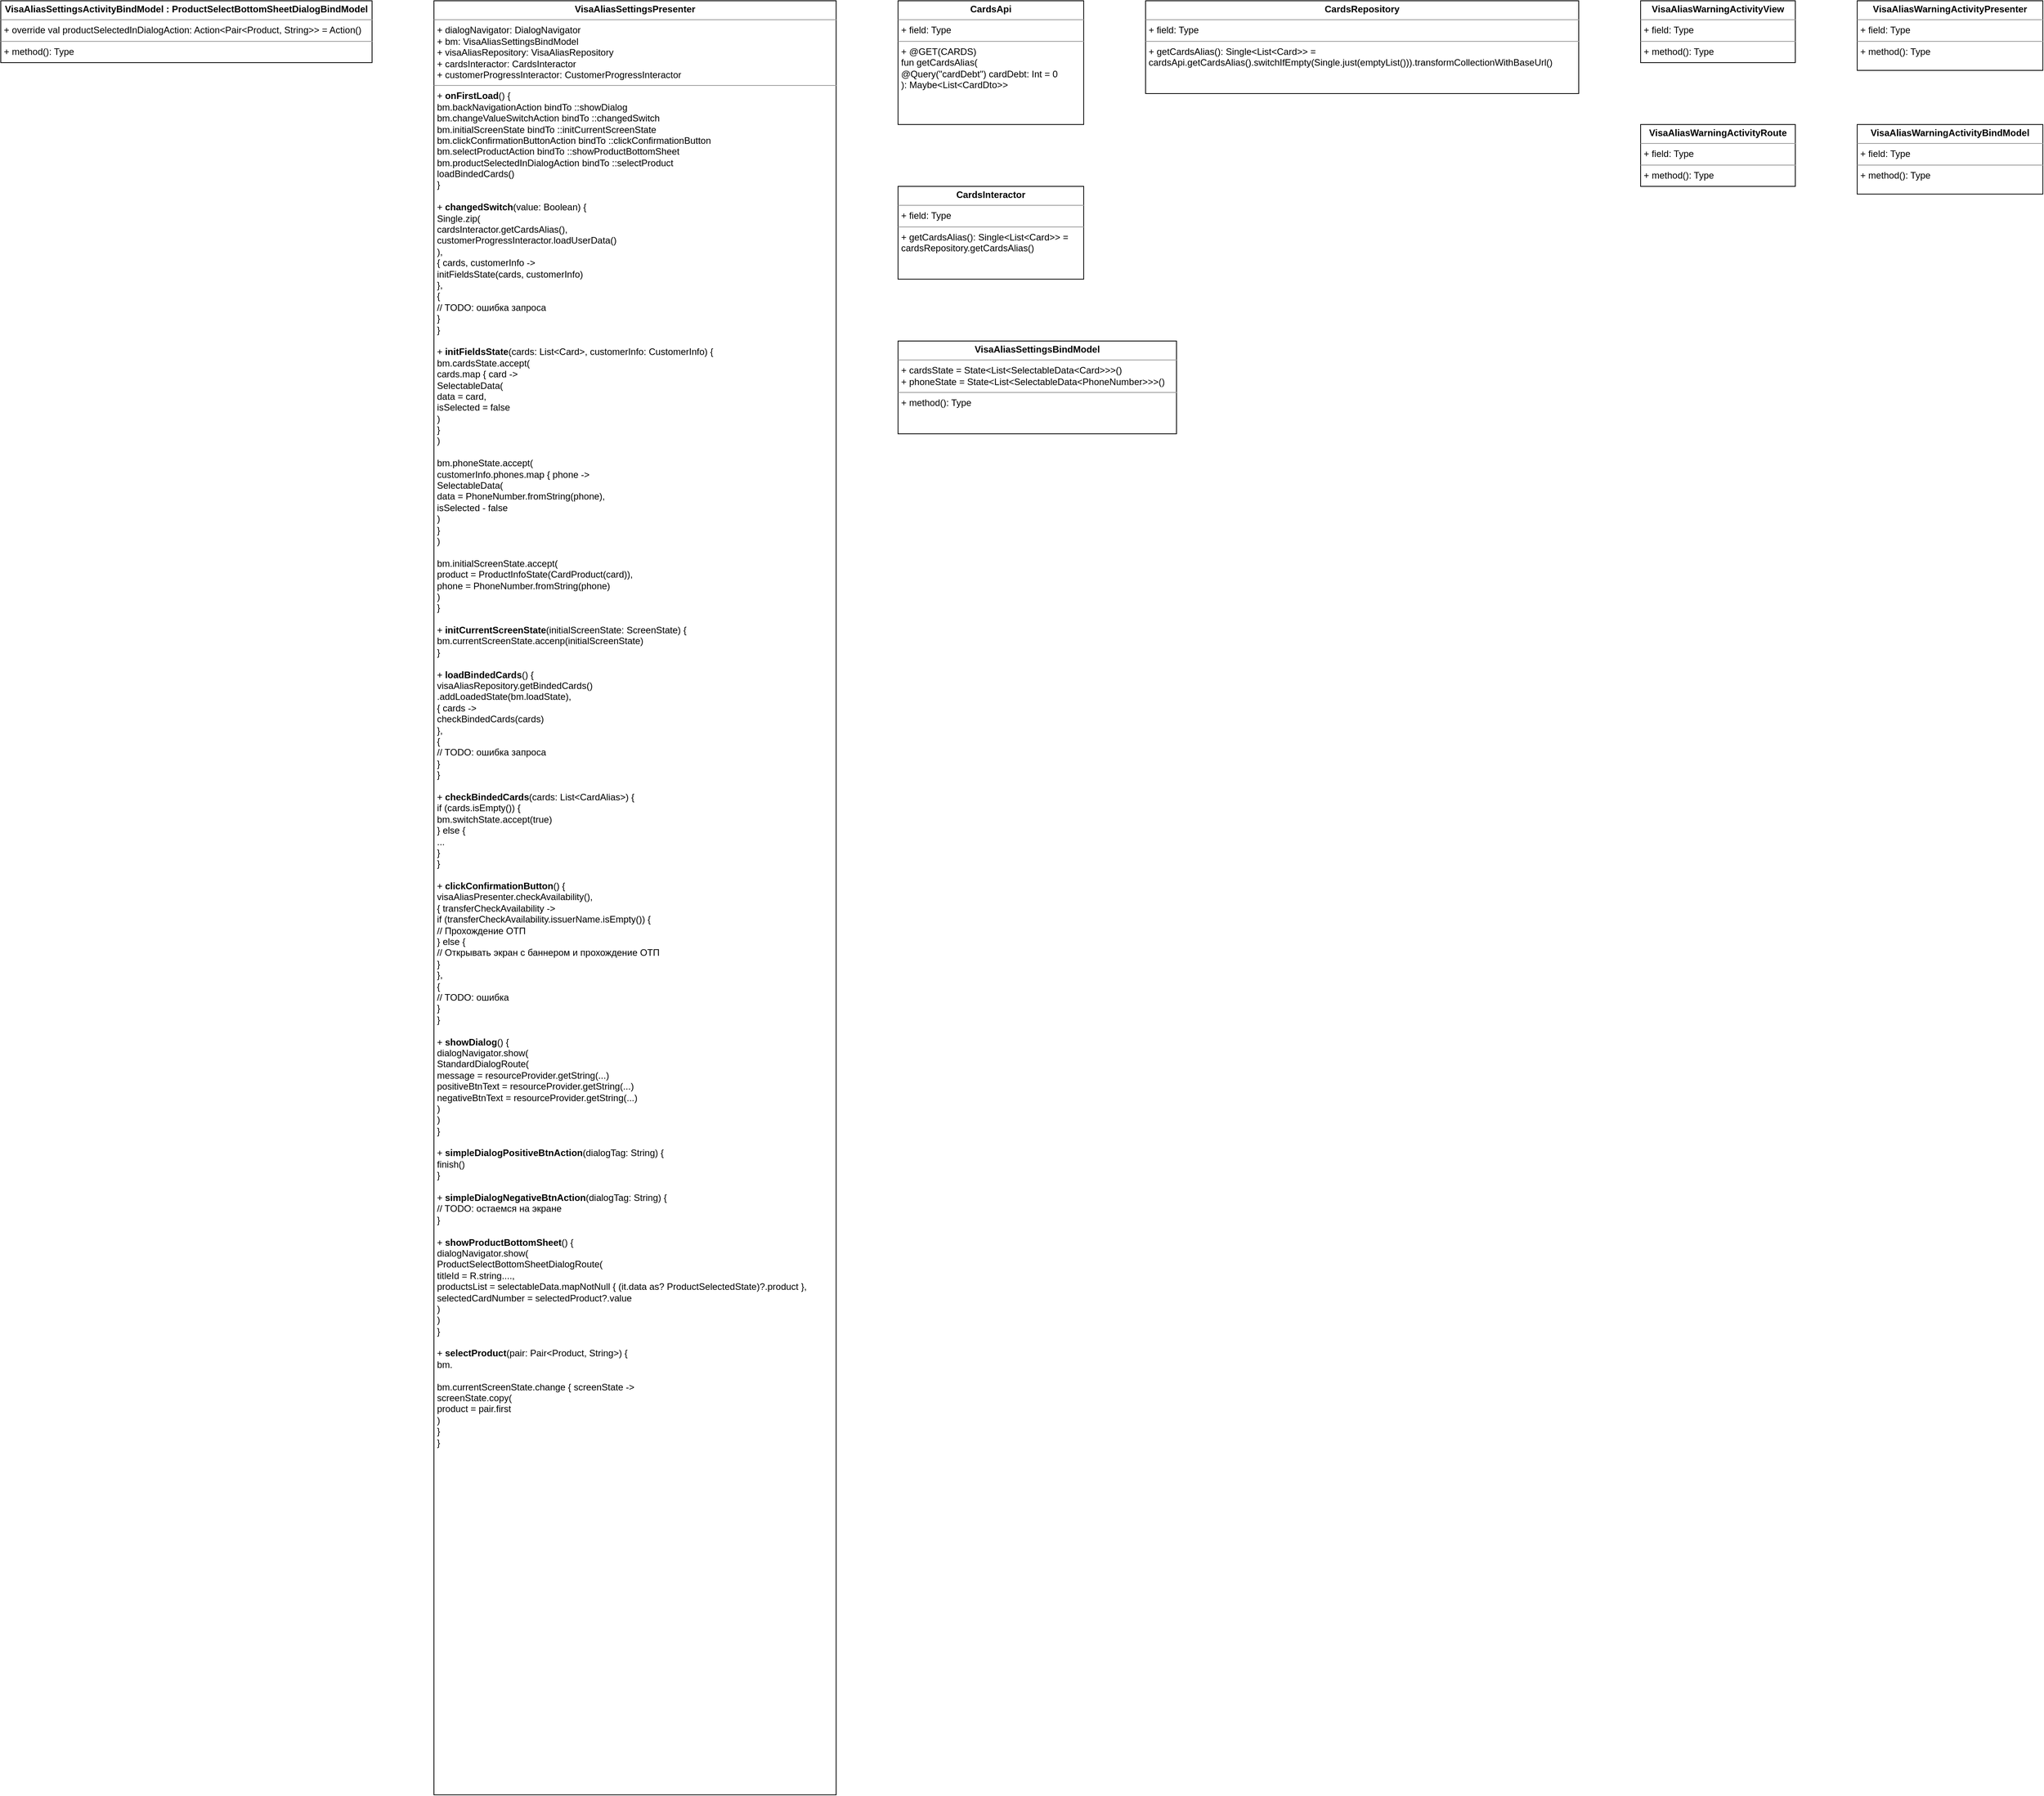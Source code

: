 <mxfile version="16.5.3" type="github">
  <diagram id="dYaKm0zOiIkTefgdSqAL" name="Page-1">
    <mxGraphModel dx="2628" dy="965" grid="1" gridSize="10" guides="1" tooltips="1" connect="1" arrows="1" fold="1" page="1" pageScale="1" pageWidth="850" pageHeight="1100" math="0" shadow="0">
      <root>
        <mxCell id="0" />
        <mxCell id="1" parent="0" />
        <mxCell id="R8p8swTbhKfgt5eax4jr-1" value="&lt;p style=&quot;margin: 0px ; margin-top: 4px ; text-align: center&quot;&gt;&lt;b&gt;VisaAliasSettingsPresenter&lt;/b&gt;&lt;/p&gt;&lt;hr size=&quot;1&quot;&gt;&lt;p style=&quot;margin: 0px ; margin-left: 4px&quot;&gt;+ dialogNavigator: DialogNavigator&lt;br&gt;+ bm: VisaAliasSettingsBindModel&lt;br&gt;&lt;/p&gt;&lt;p style=&quot;margin: 0px ; margin-left: 4px&quot;&gt;+ visaAliasRepository: VisaAliasRepository&lt;/p&gt;&lt;p style=&quot;margin: 0px ; margin-left: 4px&quot;&gt;+ cardsInteractor: CardsInteractor&lt;/p&gt;&lt;p style=&quot;margin: 0px ; margin-left: 4px&quot;&gt;+ customerProgressInteractor: CustomerProgressInteractor&lt;br&gt;&lt;/p&gt;&lt;hr size=&quot;1&quot;&gt;&lt;p style=&quot;margin: 0px ; margin-left: 4px&quot;&gt;+ &lt;b&gt;onFirstLoad&lt;/b&gt;() {&lt;/p&gt;&lt;p style=&quot;margin: 0px ; margin-left: 4px&quot;&gt;bm.backNavigationAction bindTo ::showDialog&lt;br&gt;&lt;/p&gt;&lt;p style=&quot;margin: 0px ; margin-left: 4px&quot;&gt;bm.changeValueSwitchAction bindTo ::changedSwitch&lt;/p&gt;&lt;p style=&quot;margin: 0px ; margin-left: 4px&quot;&gt;bm.initialScreenState bindTo ::initCurrentScreenState&lt;/p&gt;&lt;p style=&quot;margin: 0px ; margin-left: 4px&quot;&gt;bm.clickConfirmationButtonAction bindTo ::clickConfirmationButton&lt;/p&gt;&lt;p style=&quot;margin: 0px ; margin-left: 4px&quot;&gt;bm.selectProductAction bindTo ::showProductBottomSheet&lt;/p&gt;&lt;p style=&quot;margin: 0px ; margin-left: 4px&quot;&gt;bm.productSelectedInDialogAction bindTo ::selectProduct&lt;br&gt;&lt;/p&gt;&lt;p style=&quot;margin: 0px ; margin-left: 4px&quot;&gt;loadBindedCards()&lt;br&gt;&lt;/p&gt;&lt;p style=&quot;margin: 0px ; margin-left: 4px&quot;&gt;}&lt;/p&gt;&lt;p style=&quot;margin: 0px ; margin-left: 4px&quot;&gt;&lt;br&gt;&lt;/p&gt;&lt;p style=&quot;margin: 0px ; margin-left: 4px&quot;&gt;+ &lt;b&gt;changedSwitch&lt;/b&gt;(value: Boolean) {&lt;/p&gt;&lt;p style=&quot;margin: 0px ; margin-left: 4px&quot;&gt;Single.zip(&lt;/p&gt;&lt;p style=&quot;margin: 0px ; margin-left: 4px&quot;&gt;cardsInteractor.getCardsAlias(),&lt;/p&gt;&lt;p style=&quot;margin: 0px ; margin-left: 4px&quot;&gt;customerProgressInteractor.loadUserData()&lt;br&gt;&lt;/p&gt;&lt;p style=&quot;margin: 0px ; margin-left: 4px&quot;&gt;),&lt;/p&gt;&lt;p style=&quot;margin: 0px ; margin-left: 4px&quot;&gt;{ cards, customerInfo -&amp;gt;&lt;br&gt;&lt;/p&gt;&lt;p style=&quot;margin: 0px ; margin-left: 4px&quot;&gt;initFieldsState(cards, customerInfo)&lt;br&gt;&lt;/p&gt;&lt;p style=&quot;margin: 0px ; margin-left: 4px&quot;&gt;},&lt;/p&gt;&lt;p style=&quot;margin: 0px ; margin-left: 4px&quot;&gt;{&lt;/p&gt;&lt;p style=&quot;margin: 0px ; margin-left: 4px&quot;&gt;// TODO: ошибка запроса&lt;br&gt;&lt;/p&gt;&lt;p style=&quot;margin: 0px ; margin-left: 4px&quot;&gt;}&lt;br&gt;&lt;/p&gt;&lt;p style=&quot;margin: 0px ; margin-left: 4px&quot;&gt;}&lt;/p&gt;&lt;p style=&quot;margin: 0px ; margin-left: 4px&quot;&gt;&lt;br&gt;&lt;/p&gt;&lt;p style=&quot;margin: 0px ; margin-left: 4px&quot;&gt;+ &lt;b&gt;initFieldsState&lt;/b&gt;(cards: List&amp;lt;Card&amp;gt;, customerInfo: CustomerInfo) {&lt;/p&gt;&lt;p style=&quot;margin: 0px ; margin-left: 4px&quot;&gt;bm.cardsState.accept(&lt;/p&gt;&lt;p style=&quot;margin: 0px ; margin-left: 4px&quot;&gt;cards.map { card -&amp;gt;&lt;br&gt;&lt;/p&gt;&lt;p style=&quot;margin: 0px ; margin-left: 4px&quot;&gt;SelectableData(&lt;/p&gt;&lt;p style=&quot;margin: 0px ; margin-left: 4px&quot;&gt;data = card,&lt;/p&gt;&lt;p style=&quot;margin: 0px ; margin-left: 4px&quot;&gt;isSelected = false&lt;br&gt;&lt;/p&gt;&lt;p style=&quot;margin: 0px ; margin-left: 4px&quot;&gt;)&lt;br&gt;&lt;/p&gt;&lt;p style=&quot;margin: 0px ; margin-left: 4px&quot;&gt;}&lt;br&gt;&lt;/p&gt;&lt;p style=&quot;margin: 0px ; margin-left: 4px&quot;&gt;)&lt;/p&gt;&lt;p style=&quot;margin: 0px ; margin-left: 4px&quot;&gt;&lt;br&gt;&lt;/p&gt;&lt;p style=&quot;margin: 0px ; margin-left: 4px&quot;&gt;bm.phoneState.accept(&lt;/p&gt;&lt;p style=&quot;margin: 0px ; margin-left: 4px&quot;&gt;customerInfo.phones.map { phone -&amp;gt;&lt;br&gt;&lt;/p&gt;&lt;p style=&quot;margin: 0px ; margin-left: 4px&quot;&gt;SelectableData(&lt;/p&gt;&lt;p style=&quot;margin: 0px ; margin-left: 4px&quot;&gt;data = PhoneNumber.fromString(phone),&lt;/p&gt;&lt;p style=&quot;margin: 0px ; margin-left: 4px&quot;&gt;isSelected - false&lt;br&gt;&lt;/p&gt;&lt;p style=&quot;margin: 0px ; margin-left: 4px&quot;&gt;)&lt;br&gt;&lt;/p&gt;&lt;p style=&quot;margin: 0px ; margin-left: 4px&quot;&gt;}&lt;br&gt;&lt;/p&gt;&lt;p style=&quot;margin: 0px ; margin-left: 4px&quot;&gt;)&lt;br&gt;&lt;/p&gt;&lt;p style=&quot;margin: 0px ; margin-left: 4px&quot;&gt;&lt;br&gt;&lt;/p&gt;&lt;p style=&quot;margin: 0px ; margin-left: 4px&quot;&gt;bm.initialScreenState.accept(&lt;/p&gt;&lt;p style=&quot;margin: 0px ; margin-left: 4px&quot;&gt;product = ProductInfoState(CardProduct(card)),&lt;/p&gt;&lt;p style=&quot;margin: 0px ; margin-left: 4px&quot;&gt;phone = PhoneNumber.fromString(phone)&lt;br&gt;&lt;/p&gt;&lt;p style=&quot;margin: 0px ; margin-left: 4px&quot;&gt;)&lt;br&gt;&lt;/p&gt;&lt;p style=&quot;margin: 0px ; margin-left: 4px&quot;&gt;}&lt;/p&gt;&lt;p style=&quot;margin: 0px ; margin-left: 4px&quot;&gt;&lt;br&gt;&lt;/p&gt;&lt;p style=&quot;margin: 0px ; margin-left: 4px&quot;&gt;+ &lt;b&gt;initCurrentScreenState&lt;/b&gt;(initialScreenState: ScreenState) {&lt;/p&gt;&lt;p style=&quot;margin: 0px ; margin-left: 4px&quot;&gt;bm.currentScreenState.accenp(initialScreenState)&lt;br&gt;&lt;/p&gt;&lt;p style=&quot;margin: 0px ; margin-left: 4px&quot;&gt;}&lt;br&gt;&lt;/p&gt;&lt;p style=&quot;margin: 0px ; margin-left: 4px&quot;&gt;&lt;br&gt;&lt;/p&gt;&lt;p style=&quot;margin: 0px ; margin-left: 4px&quot;&gt;+ &lt;b&gt;loadBindedCards&lt;/b&gt;() {&lt;/p&gt;&lt;p style=&quot;margin: 0px ; margin-left: 4px&quot;&gt;visaAliasRepository.getBindedCards()&lt;/p&gt;&lt;p style=&quot;margin: 0px ; margin-left: 4px&quot;&gt;.addLoadedState(bm.loadState),&lt;/p&gt;&lt;p style=&quot;margin: 0px ; margin-left: 4px&quot;&gt;{ cards -&amp;gt;&lt;br&gt;&lt;/p&gt;&lt;p style=&quot;margin: 0px ; margin-left: 4px&quot;&gt;checkBindedCards(cards)&lt;br&gt;&lt;/p&gt;&lt;p style=&quot;margin: 0px ; margin-left: 4px&quot;&gt;},&lt;/p&gt;&lt;p style=&quot;margin: 0px ; margin-left: 4px&quot;&gt;{&lt;/p&gt;&lt;p style=&quot;margin: 0px ; margin-left: 4px&quot;&gt;// TODO: ошибка запроса&lt;br&gt;&lt;/p&gt;&lt;p style=&quot;margin: 0px ; margin-left: 4px&quot;&gt;}&lt;br&gt;&lt;/p&gt;&lt;p style=&quot;margin: 0px ; margin-left: 4px&quot;&gt;}&lt;/p&gt;&lt;p style=&quot;margin: 0px ; margin-left: 4px&quot;&gt;&lt;br&gt;&lt;/p&gt;&lt;p style=&quot;margin: 0px ; margin-left: 4px&quot;&gt;+ &lt;b&gt;checkBindedCards&lt;/b&gt;(cards: List&amp;lt;CardAlias&amp;gt;) {&lt;/p&gt;&lt;p style=&quot;margin: 0px ; margin-left: 4px&quot;&gt;if (cards.isEmpty()) {&lt;/p&gt;&lt;p style=&quot;margin: 0px ; margin-left: 4px&quot;&gt;bm.switchState.accept(true)&lt;br&gt;&lt;/p&gt;&lt;p style=&quot;margin: 0px ; margin-left: 4px&quot;&gt;} else {&lt;/p&gt;&lt;p style=&quot;margin: 0px ; margin-left: 4px&quot;&gt;...&lt;br&gt;&lt;/p&gt;&lt;p style=&quot;margin: 0px ; margin-left: 4px&quot;&gt;}&lt;br&gt;&lt;/p&gt;&lt;p style=&quot;margin: 0px ; margin-left: 4px&quot;&gt;}&lt;/p&gt;&lt;p style=&quot;margin: 0px ; margin-left: 4px&quot;&gt;&lt;br&gt;&lt;/p&gt;&lt;p style=&quot;margin: 0px ; margin-left: 4px&quot;&gt;+ &lt;b&gt;clickConfirmationButton&lt;/b&gt;() {&lt;/p&gt;&lt;p style=&quot;margin: 0px ; margin-left: 4px&quot;&gt;visaAliasPresenter.checkAvailability(),&lt;/p&gt;&lt;p style=&quot;margin: 0px ; margin-left: 4px&quot;&gt;{ transferCheckAvailability -&amp;gt;&lt;br&gt;&lt;/p&gt;&lt;p style=&quot;margin: 0px ; margin-left: 4px&quot;&gt;if (transferCheckAvailability.issuerName.isEmpty()) {&lt;/p&gt;&lt;p style=&quot;margin: 0px ; margin-left: 4px&quot;&gt;// Прохождение ОТП&lt;br&gt;&lt;/p&gt;&lt;p style=&quot;margin: 0px ; margin-left: 4px&quot;&gt;} else {&lt;/p&gt;&lt;p style=&quot;margin: 0px ; margin-left: 4px&quot;&gt;// Открывать экран с баннером и прохождение ОТП&lt;br&gt;&lt;/p&gt;&lt;p style=&quot;margin: 0px ; margin-left: 4px&quot;&gt;}&lt;br&gt;&lt;/p&gt;&lt;p style=&quot;margin: 0px ; margin-left: 4px&quot;&gt;},&lt;/p&gt;&lt;p style=&quot;margin: 0px ; margin-left: 4px&quot;&gt;{&lt;/p&gt;&lt;p style=&quot;margin: 0px ; margin-left: 4px&quot;&gt;// TODO: ошибка&lt;br&gt;&lt;/p&gt;&lt;p style=&quot;margin: 0px ; margin-left: 4px&quot;&gt;}&lt;br&gt;&lt;/p&gt;&lt;p style=&quot;margin: 0px ; margin-left: 4px&quot;&gt;}&lt;br&gt;&lt;/p&gt;&lt;p style=&quot;margin: 0px ; margin-left: 4px&quot;&gt;&lt;br&gt;&lt;/p&gt;&lt;p style=&quot;margin: 0px ; margin-left: 4px&quot;&gt;+ &lt;b&gt;showDialog&lt;/b&gt;() {&lt;/p&gt;&lt;p style=&quot;margin: 0px ; margin-left: 4px&quot;&gt;dialogNavigator.show(&lt;/p&gt;&lt;p style=&quot;margin: 0px ; margin-left: 4px&quot;&gt;StandardDialogRoute(&lt;/p&gt;&lt;p style=&quot;margin: 0px ; margin-left: 4px&quot;&gt;message = resourceProvider.getString(...)&lt;/p&gt;&lt;p style=&quot;margin: 0px ; margin-left: 4px&quot;&gt;positiveBtnText = resourceProvider.getString(...)&lt;/p&gt;&lt;p style=&quot;margin: 0px ; margin-left: 4px&quot;&gt;negativeBtnText = resourceProvider.getString(...)&lt;br&gt;&lt;/p&gt;&lt;p style=&quot;margin: 0px ; margin-left: 4px&quot;&gt;)&lt;br&gt;&lt;/p&gt;&lt;p style=&quot;margin: 0px ; margin-left: 4px&quot;&gt;)&lt;br&gt;&lt;/p&gt;&lt;p style=&quot;margin: 0px ; margin-left: 4px&quot;&gt;}&lt;/p&gt;&lt;p style=&quot;margin: 0px ; margin-left: 4px&quot;&gt;&lt;br&gt;&lt;/p&gt;&lt;p style=&quot;margin: 0px ; margin-left: 4px&quot;&gt;+ &lt;b&gt;simpleDialogPositiveBtnAction&lt;/b&gt;(dialogTag: String) {&lt;/p&gt;&lt;p style=&quot;margin: 0px ; margin-left: 4px&quot;&gt;finish()&lt;br&gt;&lt;/p&gt;&lt;p style=&quot;margin: 0px ; margin-left: 4px&quot;&gt;}&lt;br&gt;&lt;/p&gt;&lt;p style=&quot;margin: 0px ; margin-left: 4px&quot;&gt;&lt;br&gt;&lt;/p&gt;&lt;p style=&quot;margin: 0px ; margin-left: 4px&quot;&gt;+ &lt;b&gt;simpleDialogNegativeBtnAction&lt;/b&gt;(dialogTag: String) {&lt;/p&gt;&lt;p style=&quot;margin: 0px ; margin-left: 4px&quot;&gt;// TODO: остаемся на экране&lt;br&gt;&lt;/p&gt;&lt;p style=&quot;margin: 0px ; margin-left: 4px&quot;&gt;}&lt;/p&gt;&lt;p style=&quot;margin: 0px ; margin-left: 4px&quot;&gt;&lt;br&gt;&lt;/p&gt;&lt;p style=&quot;margin: 0px ; margin-left: 4px&quot;&gt;+ &lt;b&gt;showProductBottomSheet&lt;/b&gt;() {&lt;/p&gt;&lt;p style=&quot;margin: 0px ; margin-left: 4px&quot;&gt;dialogNavigator.show(&lt;/p&gt;&lt;p style=&quot;margin: 0px ; margin-left: 4px&quot;&gt;ProductSelectBottomSheetDialogRoute(&lt;/p&gt;&lt;p style=&quot;margin: 0px ; margin-left: 4px&quot;&gt;titleId = R.string....,&lt;/p&gt;&lt;p style=&quot;margin: 0px ; margin-left: 4px&quot;&gt;productsList = selectableData.mapNotNull { (it.data as? ProductSelectedState)?.product },&lt;br&gt;&lt;/p&gt;&lt;p style=&quot;margin: 0px ; margin-left: 4px&quot;&gt;selectedCardNumber = selectedProduct?.value&lt;/p&gt;&lt;p style=&quot;margin: 0px ; margin-left: 4px&quot;&gt;)&lt;br&gt;&lt;/p&gt;&lt;p style=&quot;margin: 0px ; margin-left: 4px&quot;&gt;)&lt;br&gt;&lt;/p&gt;&lt;p style=&quot;margin: 0px ; margin-left: 4px&quot;&gt;}&lt;/p&gt;&lt;p style=&quot;margin: 0px ; margin-left: 4px&quot;&gt;&lt;br&gt;&lt;/p&gt;&lt;p style=&quot;margin: 0px ; margin-left: 4px&quot;&gt;+ &lt;b&gt;selectProduct&lt;/b&gt;(pair: Pair&amp;lt;Product, String&amp;gt;) {&lt;/p&gt;&lt;p style=&quot;margin: 0px ; margin-left: 4px&quot;&gt;bm.&lt;br&gt;&lt;/p&gt;&lt;p style=&quot;margin: 0px ; margin-left: 4px&quot;&gt;&lt;br&gt;&lt;/p&gt;&lt;p style=&quot;margin: 0px ; margin-left: 4px&quot;&gt;bm.currentScreenState.change { screenState -&amp;gt;&lt;br&gt;&lt;/p&gt;&lt;p style=&quot;margin: 0px ; margin-left: 4px&quot;&gt;screenState.copy(&lt;/p&gt;&lt;p style=&quot;margin: 0px ; margin-left: 4px&quot;&gt;product = pair.first&lt;br&gt;&lt;/p&gt;&lt;p style=&quot;margin: 0px ; margin-left: 4px&quot;&gt;)&lt;br&gt;&lt;/p&gt;&lt;p style=&quot;margin: 0px ; margin-left: 4px&quot;&gt;}&lt;br&gt;&lt;/p&gt;&lt;p style=&quot;margin: 0px ; margin-left: 4px&quot;&gt;}&lt;br&gt;&lt;/p&gt;" style="verticalAlign=top;align=left;overflow=fill;fontSize=12;fontFamily=Helvetica;html=1;" vertex="1" parent="1">
          <mxGeometry x="-40" y="80" width="520" height="2320" as="geometry" />
        </mxCell>
        <mxCell id="R8p8swTbhKfgt5eax4jr-2" value="&lt;p style=&quot;margin: 0px ; margin-top: 4px ; text-align: center&quot;&gt;&lt;b&gt;CardsApi&lt;/b&gt;&lt;/p&gt;&lt;hr size=&quot;1&quot;&gt;&lt;p style=&quot;margin: 0px ; margin-left: 4px&quot;&gt;+ field: Type&lt;/p&gt;&lt;hr size=&quot;1&quot;&gt;&lt;p style=&quot;margin: 0px ; margin-left: 4px&quot;&gt;+ @GET(CARDS)&lt;/p&gt;&lt;p style=&quot;margin: 0px ; margin-left: 4px&quot;&gt;fun getCardsAlias(&lt;/p&gt;&lt;p style=&quot;margin: 0px ; margin-left: 4px&quot;&gt;@Query(&quot;cardDebt&quot;) cardDebt: Int = 0&lt;br&gt;&lt;/p&gt;&lt;p style=&quot;margin: 0px ; margin-left: 4px&quot;&gt;): Maybe&amp;lt;List&amp;lt;CardDto&amp;gt;&amp;gt;&lt;br&gt;&lt;/p&gt;" style="verticalAlign=top;align=left;overflow=fill;fontSize=12;fontFamily=Helvetica;html=1;" vertex="1" parent="1">
          <mxGeometry x="560" y="80" width="240" height="160" as="geometry" />
        </mxCell>
        <mxCell id="R8p8swTbhKfgt5eax4jr-3" value="&lt;p style=&quot;margin: 0px ; margin-top: 4px ; text-align: center&quot;&gt;&lt;b&gt;CardsRepository&lt;/b&gt;&lt;/p&gt;&lt;hr size=&quot;1&quot;&gt;&lt;p style=&quot;margin: 0px ; margin-left: 4px&quot;&gt;+ field: Type&lt;/p&gt;&lt;hr size=&quot;1&quot;&gt;&lt;p style=&quot;margin: 0px ; margin-left: 4px&quot;&gt;+ getCardsAlias(): Single&amp;lt;List&amp;lt;Card&amp;gt;&amp;gt; =&lt;/p&gt;&lt;p style=&quot;margin: 0px ; margin-left: 4px&quot;&gt;cardsApi.getCardsAlias().switchIfEmpty(Single.just(emptyList())).transformCollectionWithBaseUrl()&lt;br&gt;&lt;/p&gt;" style="verticalAlign=top;align=left;overflow=fill;fontSize=12;fontFamily=Helvetica;html=1;" vertex="1" parent="1">
          <mxGeometry x="880" y="80" width="560" height="120" as="geometry" />
        </mxCell>
        <mxCell id="R8p8swTbhKfgt5eax4jr-4" value="&lt;p style=&quot;margin: 0px ; margin-top: 4px ; text-align: center&quot;&gt;&lt;b&gt;CardsInteractor&lt;/b&gt;&lt;/p&gt;&lt;hr size=&quot;1&quot;&gt;&lt;p style=&quot;margin: 0px ; margin-left: 4px&quot;&gt;+ field: Type&lt;/p&gt;&lt;hr size=&quot;1&quot;&gt;&lt;p style=&quot;margin: 0px ; margin-left: 4px&quot;&gt;+ getCardsAlias(): Single&amp;lt;List&amp;lt;Card&amp;gt;&amp;gt; =&lt;/p&gt;&lt;p style=&quot;margin: 0px ; margin-left: 4px&quot;&gt;cardsRepository.getCardsAlias()&lt;br&gt;&lt;/p&gt;" style="verticalAlign=top;align=left;overflow=fill;fontSize=12;fontFamily=Helvetica;html=1;" vertex="1" parent="1">
          <mxGeometry x="560" y="320" width="240" height="120" as="geometry" />
        </mxCell>
        <mxCell id="R8p8swTbhKfgt5eax4jr-5" value="&lt;p style=&quot;margin: 0px ; margin-top: 4px ; text-align: center&quot;&gt;&lt;b&gt;VisaAliasSettingsBindModel&lt;/b&gt;&lt;/p&gt;&lt;hr size=&quot;1&quot;&gt;&lt;p style=&quot;margin: 0px ; margin-left: 4px&quot;&gt;+ cardsState = State&amp;lt;List&amp;lt;SelectableData&amp;lt;Card&amp;gt;&amp;gt;&amp;gt;()&lt;/p&gt;&lt;p style=&quot;margin: 0px ; margin-left: 4px&quot;&gt;+ phoneState = State&amp;lt;List&amp;lt;SelectableData&amp;lt;PhoneNumber&amp;gt;&amp;gt;&amp;gt;()&lt;br&gt;&lt;/p&gt;&lt;hr size=&quot;1&quot;&gt;&lt;p style=&quot;margin: 0px ; margin-left: 4px&quot;&gt;+ method(): Type&lt;/p&gt;" style="verticalAlign=top;align=left;overflow=fill;fontSize=12;fontFamily=Helvetica;html=1;" vertex="1" parent="1">
          <mxGeometry x="560" y="520" width="360" height="120" as="geometry" />
        </mxCell>
        <mxCell id="R8p8swTbhKfgt5eax4jr-6" value="&lt;p style=&quot;margin: 0px ; margin-top: 4px ; text-align: center&quot;&gt;&lt;b&gt;VisaAliasWarningActivityView&lt;/b&gt;&lt;/p&gt;&lt;hr size=&quot;1&quot;&gt;&lt;p style=&quot;margin: 0px ; margin-left: 4px&quot;&gt;+ field: Type&lt;/p&gt;&lt;hr size=&quot;1&quot;&gt;&lt;p style=&quot;margin: 0px ; margin-left: 4px&quot;&gt;+ method(): Type&lt;/p&gt;" style="verticalAlign=top;align=left;overflow=fill;fontSize=12;fontFamily=Helvetica;html=1;" vertex="1" parent="1">
          <mxGeometry x="1520" y="80" width="200" height="80" as="geometry" />
        </mxCell>
        <mxCell id="R8p8swTbhKfgt5eax4jr-7" value="&lt;p style=&quot;margin: 0px ; margin-top: 4px ; text-align: center&quot;&gt;&lt;b&gt;VisaAliasWarningActivityPresenter&lt;/b&gt;&lt;/p&gt;&lt;hr size=&quot;1&quot;&gt;&lt;p style=&quot;margin: 0px ; margin-left: 4px&quot;&gt;+ field: Type&lt;/p&gt;&lt;hr size=&quot;1&quot;&gt;&lt;p style=&quot;margin: 0px ; margin-left: 4px&quot;&gt;+ method(): Type&lt;/p&gt;" style="verticalAlign=top;align=left;overflow=fill;fontSize=12;fontFamily=Helvetica;html=1;" vertex="1" parent="1">
          <mxGeometry x="1800" y="80" width="240" height="90" as="geometry" />
        </mxCell>
        <mxCell id="R8p8swTbhKfgt5eax4jr-8" value="&lt;p style=&quot;margin: 0px ; margin-top: 4px ; text-align: center&quot;&gt;&lt;b&gt;VisaAliasWarningActivityBindModel&lt;/b&gt;&lt;/p&gt;&lt;hr size=&quot;1&quot;&gt;&lt;p style=&quot;margin: 0px ; margin-left: 4px&quot;&gt;+ field: Type&lt;/p&gt;&lt;hr size=&quot;1&quot;&gt;&lt;p style=&quot;margin: 0px ; margin-left: 4px&quot;&gt;+ method(): Type&lt;/p&gt;" style="verticalAlign=top;align=left;overflow=fill;fontSize=12;fontFamily=Helvetica;html=1;" vertex="1" parent="1">
          <mxGeometry x="1800" y="240" width="240" height="90" as="geometry" />
        </mxCell>
        <mxCell id="R8p8swTbhKfgt5eax4jr-9" value="&lt;p style=&quot;margin: 0px ; margin-top: 4px ; text-align: center&quot;&gt;&lt;b&gt;VisaAliasWarningActivityRoute&lt;/b&gt;&lt;/p&gt;&lt;hr size=&quot;1&quot;&gt;&lt;p style=&quot;margin: 0px ; margin-left: 4px&quot;&gt;+ field: Type&lt;/p&gt;&lt;hr size=&quot;1&quot;&gt;&lt;p style=&quot;margin: 0px ; margin-left: 4px&quot;&gt;+ method(): Type&lt;/p&gt;" style="verticalAlign=top;align=left;overflow=fill;fontSize=12;fontFamily=Helvetica;html=1;" vertex="1" parent="1">
          <mxGeometry x="1520" y="240" width="200" height="80" as="geometry" />
        </mxCell>
        <mxCell id="R8p8swTbhKfgt5eax4jr-10" value="&lt;p style=&quot;margin: 0px ; margin-top: 4px ; text-align: center&quot;&gt;&lt;b&gt;VisaAliasSettingsActivityBindModel : ProductSelectBottomSheetDialogBindModel&lt;br&gt;&lt;/b&gt;&lt;/p&gt;&lt;hr size=&quot;1&quot;&gt;&lt;p style=&quot;margin: 0px ; margin-left: 4px&quot;&gt;+ override val productSelectedInDialogAction: Action&amp;lt;Pair&amp;lt;Product, String&amp;gt;&amp;gt; = Action()&lt;/p&gt;&lt;hr size=&quot;1&quot;&gt;&lt;p style=&quot;margin: 0px ; margin-left: 4px&quot;&gt;+ method(): Type&lt;/p&gt;" style="verticalAlign=top;align=left;overflow=fill;fontSize=12;fontFamily=Helvetica;html=1;" vertex="1" parent="1">
          <mxGeometry x="-600" y="80" width="480" height="80" as="geometry" />
        </mxCell>
      </root>
    </mxGraphModel>
  </diagram>
</mxfile>
